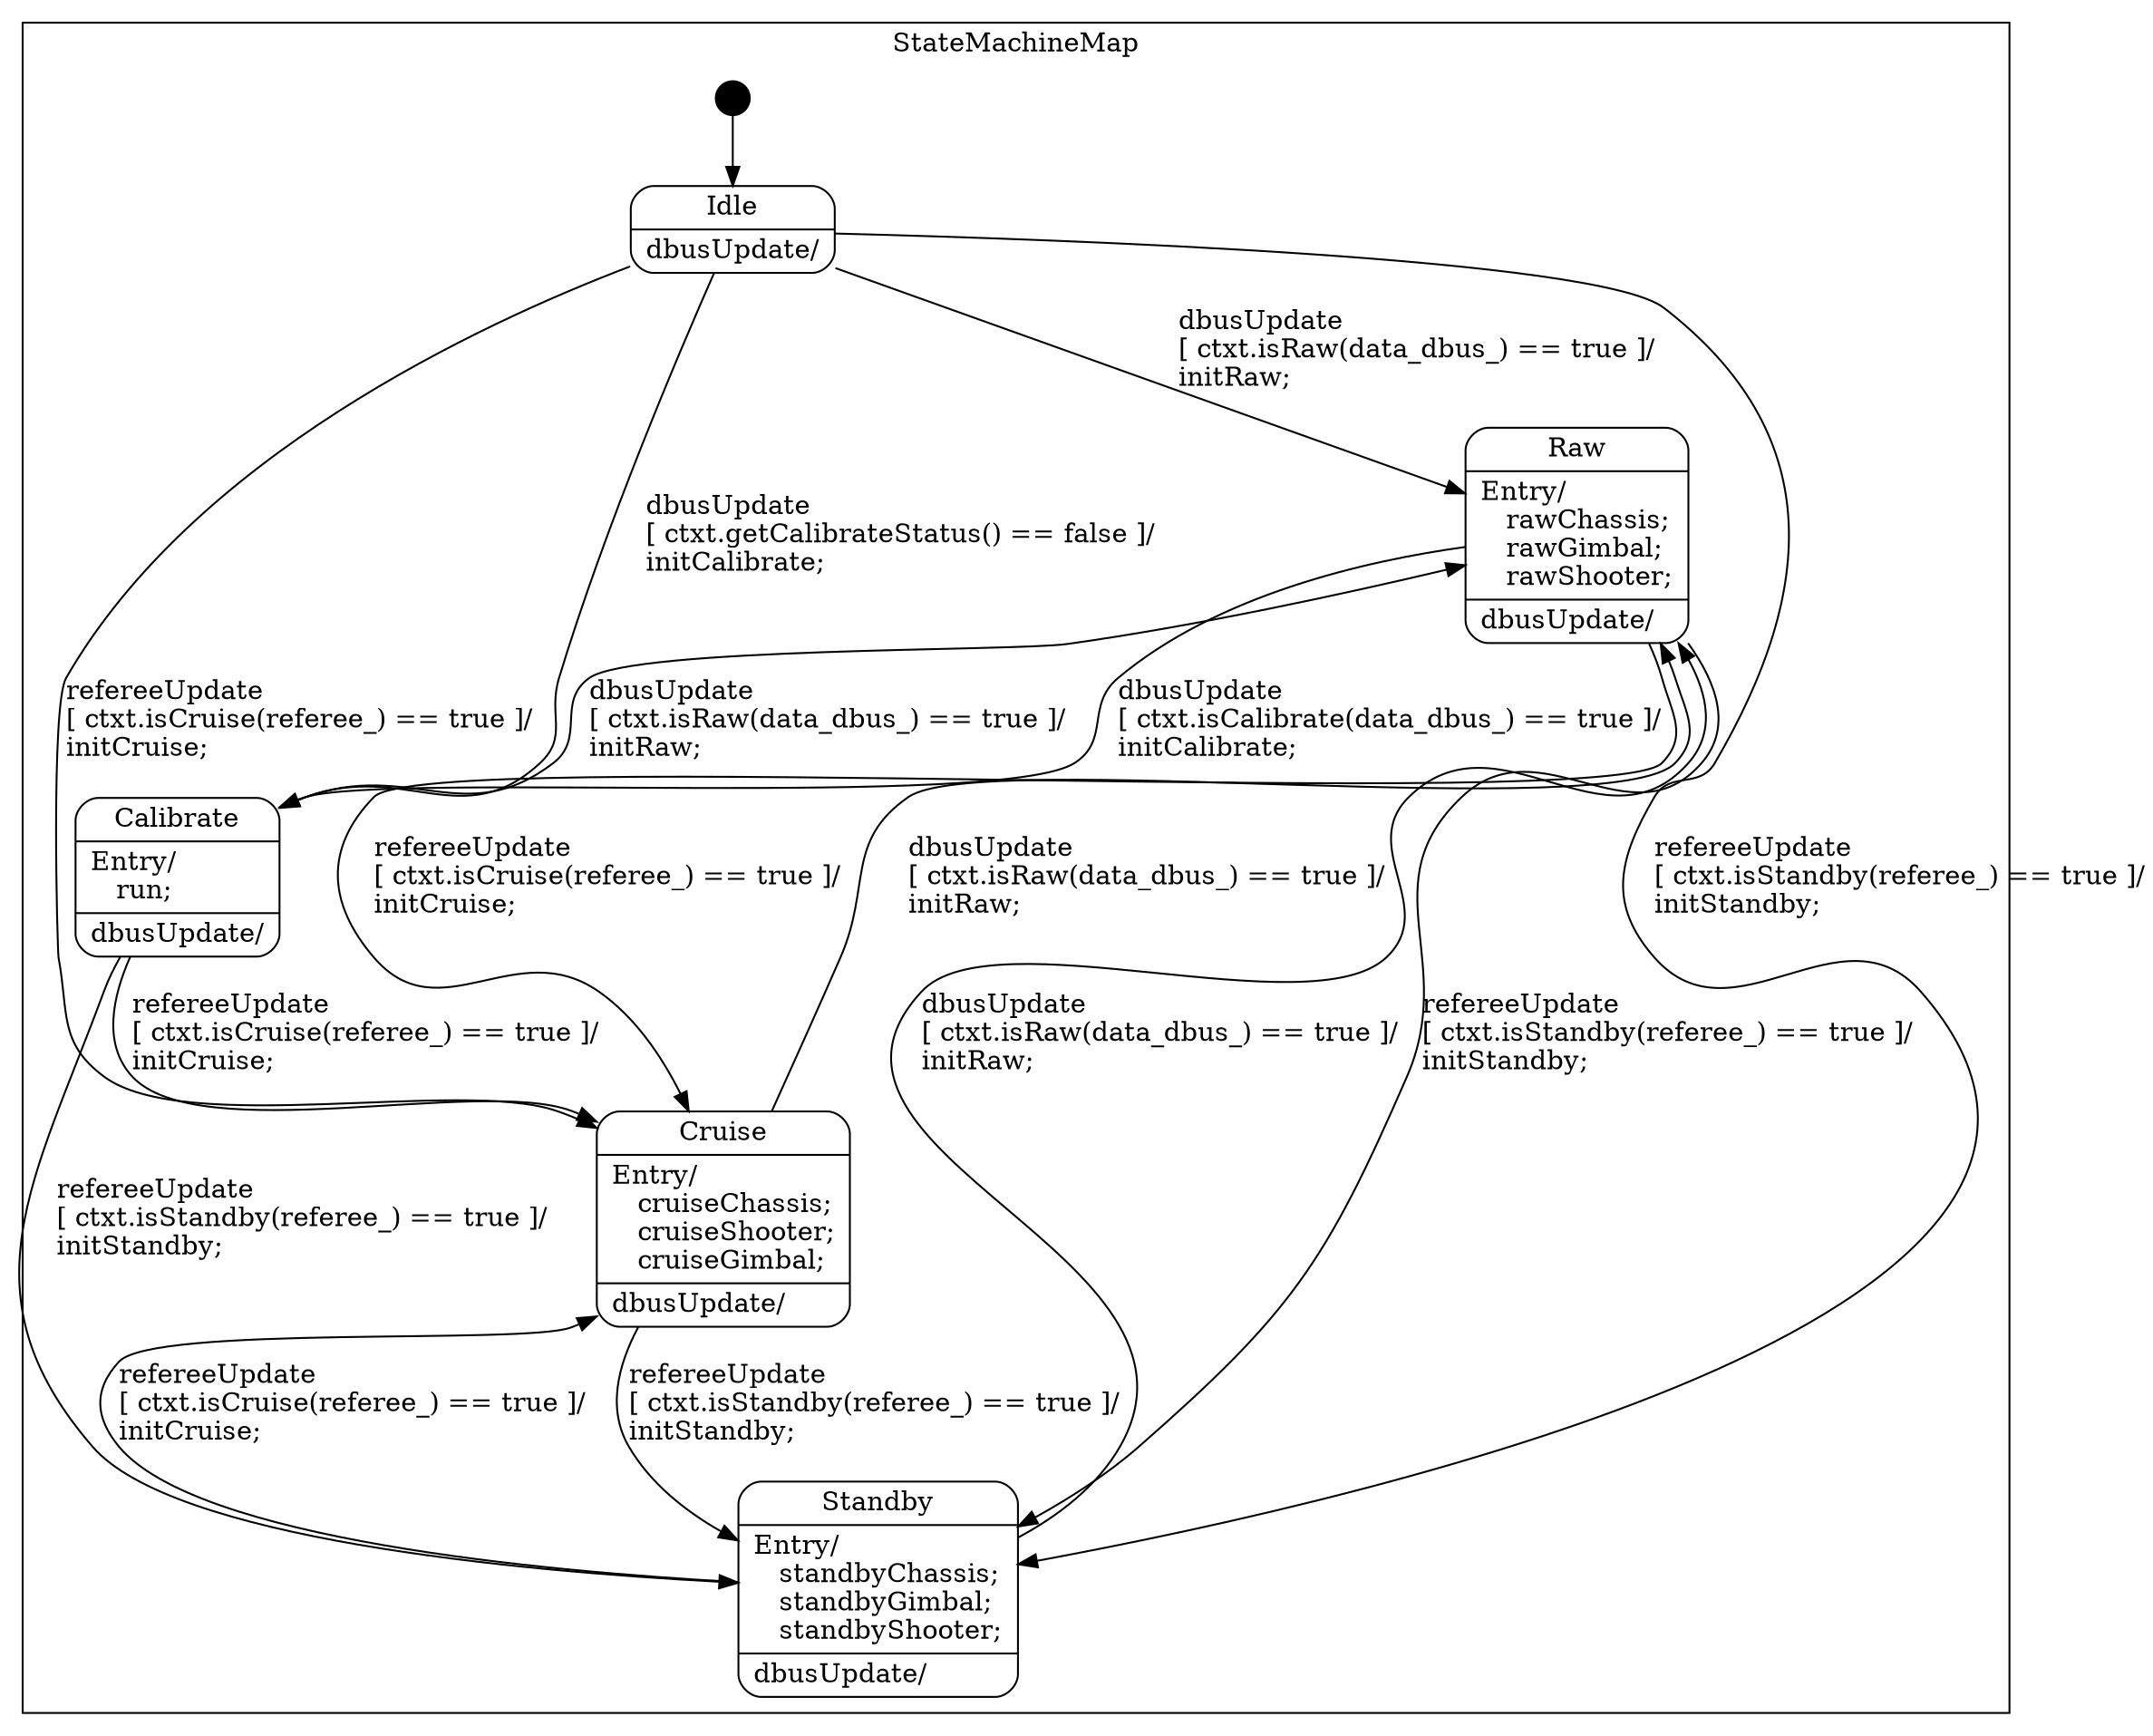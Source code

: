 digraph StateMachine {

    node
        [shape=Mrecord width=1.5];

    subgraph cluster_StateMachineMap {

        label="StateMachineMap";

        //
        // States (Nodes)
        //

        "StateMachineMap::Idle"
            [label="{Idle|dbusUpdate/\l}"];

        "StateMachineMap::Raw"
            [label="{Raw|Entry/\l&nbsp;&nbsp;&nbsp;rawChassis;\l&nbsp;&nbsp;&nbsp;rawGimbal;\l&nbsp;&nbsp;&nbsp;rawShooter;\l|dbusUpdate/\l}"];

        "StateMachineMap::Calibrate"
            [label="{Calibrate|Entry/\l&nbsp;&nbsp;&nbsp;run;\l|dbusUpdate/\l}"];

        "StateMachineMap::Standby"
            [label="{Standby|Entry/\l&nbsp;&nbsp;&nbsp;standbyChassis;\l&nbsp;&nbsp;&nbsp;standbyGimbal;\l&nbsp;&nbsp;&nbsp;standbyShooter;\l|dbusUpdate/\l}"];

        "StateMachineMap::Cruise"
            [label="{Cruise|Entry/\l&nbsp;&nbsp;&nbsp;cruiseChassis;\l&nbsp;&nbsp;&nbsp;cruiseShooter;\l&nbsp;&nbsp;&nbsp;cruiseGimbal;\l|dbusUpdate/\l}"];

        "%start"
            [label="" shape=circle style=filled fillcolor=black width=0.25];

        //
        // Transitions (Edges)
        //

        "StateMachineMap::Idle" -> "StateMachineMap::Calibrate"
            [label="dbusUpdate\l\[ ctxt.getCalibrateStatus() == false \]/\linitCalibrate;\l"];

        "StateMachineMap::Idle" -> "StateMachineMap::Raw"
            [label="dbusUpdate\l\[ ctxt.isRaw(data_dbus_) == true \]/\linitRaw;\l"];

        "StateMachineMap::Idle" -> "StateMachineMap::Standby"
            [label="refereeUpdate\l\[ ctxt.isStandby(referee_) == true \]/\linitStandby;\l"];

        "StateMachineMap::Idle" -> "StateMachineMap::Cruise"
            [label="refereeUpdate\l\[ ctxt.isCruise(referee_) == true \]/\linitCruise;\l"];

        "StateMachineMap::Raw" -> "StateMachineMap::Calibrate"
            [label="dbusUpdate\l\[ ctxt.isCalibrate(data_dbus_) == true \]/\linitCalibrate;\l"];

        "StateMachineMap::Raw" -> "StateMachineMap::Standby"
            [label="refereeUpdate\l\[ ctxt.isStandby(referee_) == true \]/\linitStandby;\l"];

        "StateMachineMap::Raw" -> "StateMachineMap::Cruise"
            [label="refereeUpdate\l\[ ctxt.isCruise(referee_) == true \]/\linitCruise;\l"];

        "StateMachineMap::Calibrate" -> "StateMachineMap::Standby"
            [label="refereeUpdate\l\[ ctxt.isStandby(referee_) == true \]/\linitStandby;\l"];

        "StateMachineMap::Calibrate" -> "StateMachineMap::Cruise"
            [label="refereeUpdate\l\[ ctxt.isCruise(referee_) == true \]/\linitCruise;\l"];

        "StateMachineMap::Calibrate" -> "StateMachineMap::Raw"
            [label="dbusUpdate\l\[ ctxt.isRaw(data_dbus_) == true \]/\linitRaw;\l"];

        "StateMachineMap::Standby" -> "StateMachineMap::Cruise"
            [label="refereeUpdate\l\[ ctxt.isCruise(referee_) == true \]/\linitCruise;\l"];

        "StateMachineMap::Standby" -> "StateMachineMap::Raw"
            [label="dbusUpdate\l\[ ctxt.isRaw(data_dbus_) == true \]/\linitRaw;\l"];

        "StateMachineMap::Cruise" -> "StateMachineMap::Standby"
            [label="refereeUpdate\l\[ ctxt.isStandby(referee_) == true \]/\linitStandby;\l"];

        "StateMachineMap::Cruise" -> "StateMachineMap::Raw"
            [label="dbusUpdate\l\[ ctxt.isRaw(data_dbus_) == true \]/\linitRaw;\l"];

        "%start" -> "StateMachineMap::Idle"
    }

}
